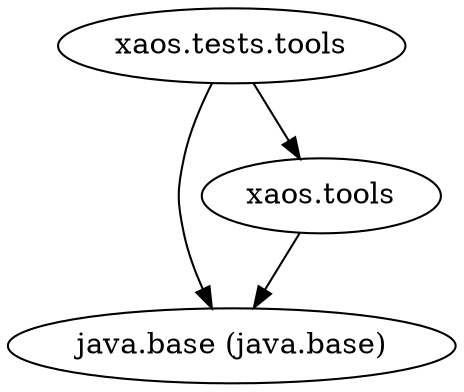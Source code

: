 digraph "summary" {
  "xaos.tests.tools"                                 -> "java.base (java.base)";
  "xaos.tests.tools"                                 -> "xaos.tools";
  "xaos.tools"                                       -> "java.base (java.base)";
}
